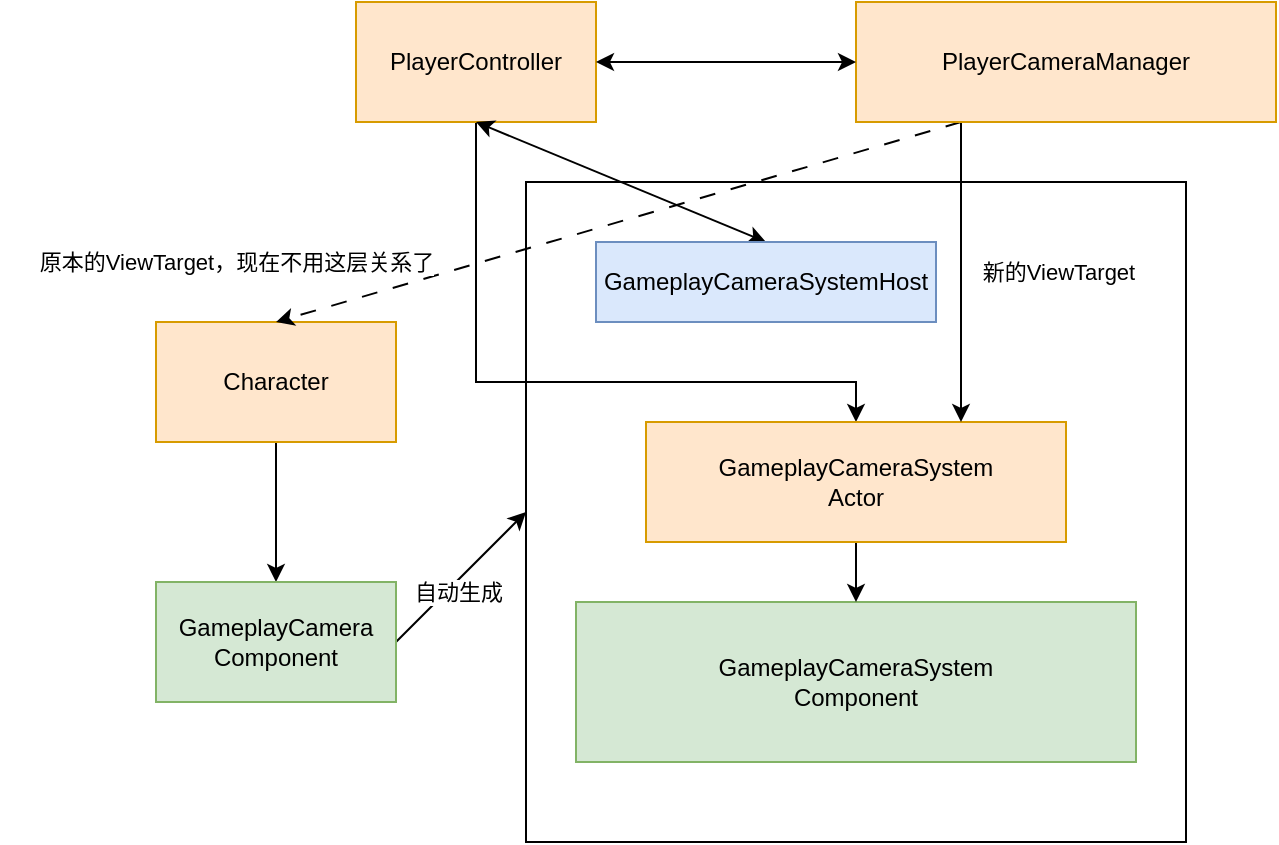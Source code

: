 <mxfile version="20.8.16" type="device"><diagram name="第 1 页" id="c9DzmwKBEdZYKmOPPJfS"><mxGraphModel dx="978" dy="571" grid="1" gridSize="10" guides="1" tooltips="1" connect="1" arrows="1" fold="1" page="1" pageScale="1" pageWidth="827" pageHeight="1169" math="0" shadow="0"><root><mxCell id="0"/><mxCell id="1" parent="0"/><mxCell id="pra4JkPAK29ydKhMGv7M-20" value="" style="rounded=0;whiteSpace=wrap;html=1;" vertex="1" parent="1"><mxGeometry x="345" y="330" width="330" height="330" as="geometry"/></mxCell><mxCell id="pra4JkPAK29ydKhMGv7M-4" style="edgeStyle=orthogonalEdgeStyle;rounded=0;orthogonalLoop=1;jettySize=auto;html=1;exitX=0.5;exitY=1;exitDx=0;exitDy=0;" edge="1" parent="1" source="pra4JkPAK29ydKhMGv7M-1" target="pra4JkPAK29ydKhMGv7M-3"><mxGeometry relative="1" as="geometry"/></mxCell><mxCell id="pra4JkPAK29ydKhMGv7M-1" value="Character" style="rounded=0;whiteSpace=wrap;html=1;fillColor=#ffe6cc;strokeColor=#d79b00;" vertex="1" parent="1"><mxGeometry x="160" y="400" width="120" height="60" as="geometry"/></mxCell><mxCell id="pra4JkPAK29ydKhMGv7M-28" style="edgeStyle=orthogonalEdgeStyle;rounded=0;orthogonalLoop=1;jettySize=auto;html=1;exitX=0.25;exitY=1;exitDx=0;exitDy=0;entryX=0.5;entryY=0;entryDx=0;entryDy=0;" edge="1" parent="1" source="pra4JkPAK29ydKhMGv7M-2" target="pra4JkPAK29ydKhMGv7M-7"><mxGeometry relative="1" as="geometry"><Array as="points"><mxPoint x="320" y="300"/><mxPoint x="320" y="430"/><mxPoint x="510" y="430"/></Array></mxGeometry></mxCell><mxCell id="pra4JkPAK29ydKhMGv7M-2" value="PlayerController" style="rounded=0;whiteSpace=wrap;html=1;fillColor=#ffe6cc;strokeColor=#d79b00;" vertex="1" parent="1"><mxGeometry x="260" y="240" width="120" height="60" as="geometry"/></mxCell><mxCell id="pra4JkPAK29ydKhMGv7M-24" style="edgeStyle=none;rounded=0;orthogonalLoop=1;jettySize=auto;html=1;exitX=1;exitY=0.5;exitDx=0;exitDy=0;entryX=0;entryY=0.5;entryDx=0;entryDy=0;" edge="1" parent="1" source="pra4JkPAK29ydKhMGv7M-3" target="pra4JkPAK29ydKhMGv7M-20"><mxGeometry relative="1" as="geometry"/></mxCell><mxCell id="pra4JkPAK29ydKhMGv7M-25" value="自动生成" style="edgeLabel;html=1;align=center;verticalAlign=middle;resizable=0;points=[];" vertex="1" connectable="0" parent="pra4JkPAK29ydKhMGv7M-24"><mxGeometry x="-0.505" y="-2" relative="1" as="geometry"><mxPoint x="13" y="-10" as="offset"/></mxGeometry></mxCell><mxCell id="pra4JkPAK29ydKhMGv7M-3" value="GameplayCamera&lt;br&gt;Component" style="rounded=0;whiteSpace=wrap;html=1;fillColor=#d5e8d4;strokeColor=#82b366;" vertex="1" parent="1"><mxGeometry x="160" y="530" width="120" height="60" as="geometry"/></mxCell><mxCell id="pra4JkPAK29ydKhMGv7M-6" value="GameplayCameraSystem&lt;br&gt;Component" style="rounded=0;whiteSpace=wrap;html=1;fillColor=#d5e8d4;strokeColor=#82b366;" vertex="1" parent="1"><mxGeometry x="370" y="540" width="280" height="80" as="geometry"/></mxCell><mxCell id="pra4JkPAK29ydKhMGv7M-12" style="edgeStyle=orthogonalEdgeStyle;rounded=0;orthogonalLoop=1;jettySize=auto;html=1;exitX=0.5;exitY=1;exitDx=0;exitDy=0;" edge="1" parent="1" source="pra4JkPAK29ydKhMGv7M-7" target="pra4JkPAK29ydKhMGv7M-6"><mxGeometry relative="1" as="geometry"/></mxCell><mxCell id="pra4JkPAK29ydKhMGv7M-7" value="GameplayCameraSystem&lt;br&gt;Actor" style="rounded=0;whiteSpace=wrap;html=1;fillColor=#ffe6cc;strokeColor=#d79b00;" vertex="1" parent="1"><mxGeometry x="405" y="450" width="210" height="60" as="geometry"/></mxCell><mxCell id="pra4JkPAK29ydKhMGv7M-11" value="" style="endArrow=classic;startArrow=classic;html=1;rounded=0;entryX=0.5;entryY=1;entryDx=0;entryDy=0;exitX=0.5;exitY=0;exitDx=0;exitDy=0;" edge="1" parent="1" source="pra4JkPAK29ydKhMGv7M-26" target="pra4JkPAK29ydKhMGv7M-2"><mxGeometry width="50" height="50" relative="1" as="geometry"><mxPoint x="360" y="310" as="sourcePoint"/><mxPoint x="410" y="260" as="targetPoint"/></mxGeometry></mxCell><mxCell id="pra4JkPAK29ydKhMGv7M-16" style="rounded=0;orthogonalLoop=1;jettySize=auto;html=1;exitX=0.25;exitY=1;exitDx=0;exitDy=0;entryX=0.75;entryY=0;entryDx=0;entryDy=0;" edge="1" parent="1" source="pra4JkPAK29ydKhMGv7M-14" target="pra4JkPAK29ydKhMGv7M-7"><mxGeometry relative="1" as="geometry"/></mxCell><mxCell id="pra4JkPAK29ydKhMGv7M-17" value="新的ViewTarget" style="edgeLabel;html=1;align=center;verticalAlign=middle;resizable=0;points=[];" vertex="1" connectable="0" parent="pra4JkPAK29ydKhMGv7M-16"><mxGeometry x="0.149" y="2" relative="1" as="geometry"><mxPoint x="46" y="-11" as="offset"/></mxGeometry></mxCell><mxCell id="pra4JkPAK29ydKhMGv7M-21" style="edgeStyle=none;rounded=0;orthogonalLoop=1;jettySize=auto;html=1;exitX=0.25;exitY=1;exitDx=0;exitDy=0;entryX=0.5;entryY=0;entryDx=0;entryDy=0;dashed=1;dashPattern=8 8;" edge="1" parent="1" source="pra4JkPAK29ydKhMGv7M-14" target="pra4JkPAK29ydKhMGv7M-1"><mxGeometry relative="1" as="geometry"/></mxCell><mxCell id="pra4JkPAK29ydKhMGv7M-23" value="原本的ViewTarget，现在不用这层关系了" style="edgeLabel;html=1;align=center;verticalAlign=middle;resizable=0;points=[];" vertex="1" connectable="0" parent="pra4JkPAK29ydKhMGv7M-21"><mxGeometry x="0.124" y="-1" relative="1" as="geometry"><mxPoint x="-170" y="15" as="offset"/></mxGeometry></mxCell><mxCell id="pra4JkPAK29ydKhMGv7M-14" value="PlayerCameraManager" style="rounded=0;whiteSpace=wrap;html=1;fillColor=#ffe6cc;strokeColor=#d79b00;" vertex="1" parent="1"><mxGeometry x="510" y="240" width="210" height="60" as="geometry"/></mxCell><mxCell id="pra4JkPAK29ydKhMGv7M-15" value="" style="endArrow=classic;startArrow=classic;html=1;rounded=0;entryX=1;entryY=0.5;entryDx=0;entryDy=0;exitX=0;exitY=0.5;exitDx=0;exitDy=0;" edge="1" parent="1" source="pra4JkPAK29ydKhMGv7M-14" target="pra4JkPAK29ydKhMGv7M-2"><mxGeometry width="50" height="50" relative="1" as="geometry"><mxPoint x="520" y="420" as="sourcePoint"/><mxPoint x="520" y="370" as="targetPoint"/></mxGeometry></mxCell><mxCell id="pra4JkPAK29ydKhMGv7M-19" style="edgeStyle=none;rounded=0;orthogonalLoop=1;jettySize=auto;html=1;exitX=0.5;exitY=1;exitDx=0;exitDy=0;" edge="1" parent="1"><mxGeometry relative="1" as="geometry"><mxPoint x="90" y="575" as="sourcePoint"/><mxPoint x="90" y="575" as="targetPoint"/></mxGeometry></mxCell><mxCell id="pra4JkPAK29ydKhMGv7M-26" value="GameplayCameraSystemHost" style="rounded=0;whiteSpace=wrap;html=1;fillColor=#dae8fc;strokeColor=#6c8ebf;" vertex="1" parent="1"><mxGeometry x="380" y="360" width="170" height="40" as="geometry"/></mxCell></root></mxGraphModel></diagram></mxfile>